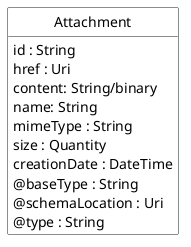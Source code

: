 @startuml
hide circle
hide methods
hide stereotype
show <<Enumeration>> stereotype
skinparam class {
   BackgroundColor<<Enumeration>> #E6F5F7
   BackgroundColor<<Ref>> #FFFFE0
   BackgroundColor<<Pivot>> #FFFFFFF
   BackgroundColor #FCF2E3
}

class Attachment <<Pivot>> {
    id : String
    href : Uri
    content: String/binary
    name: String
    mimeType : String
    size : Quantity
    creationDate : DateTime
    @baseType : String
    @schemaLocation : Uri
    @type : String
}

@enduml
